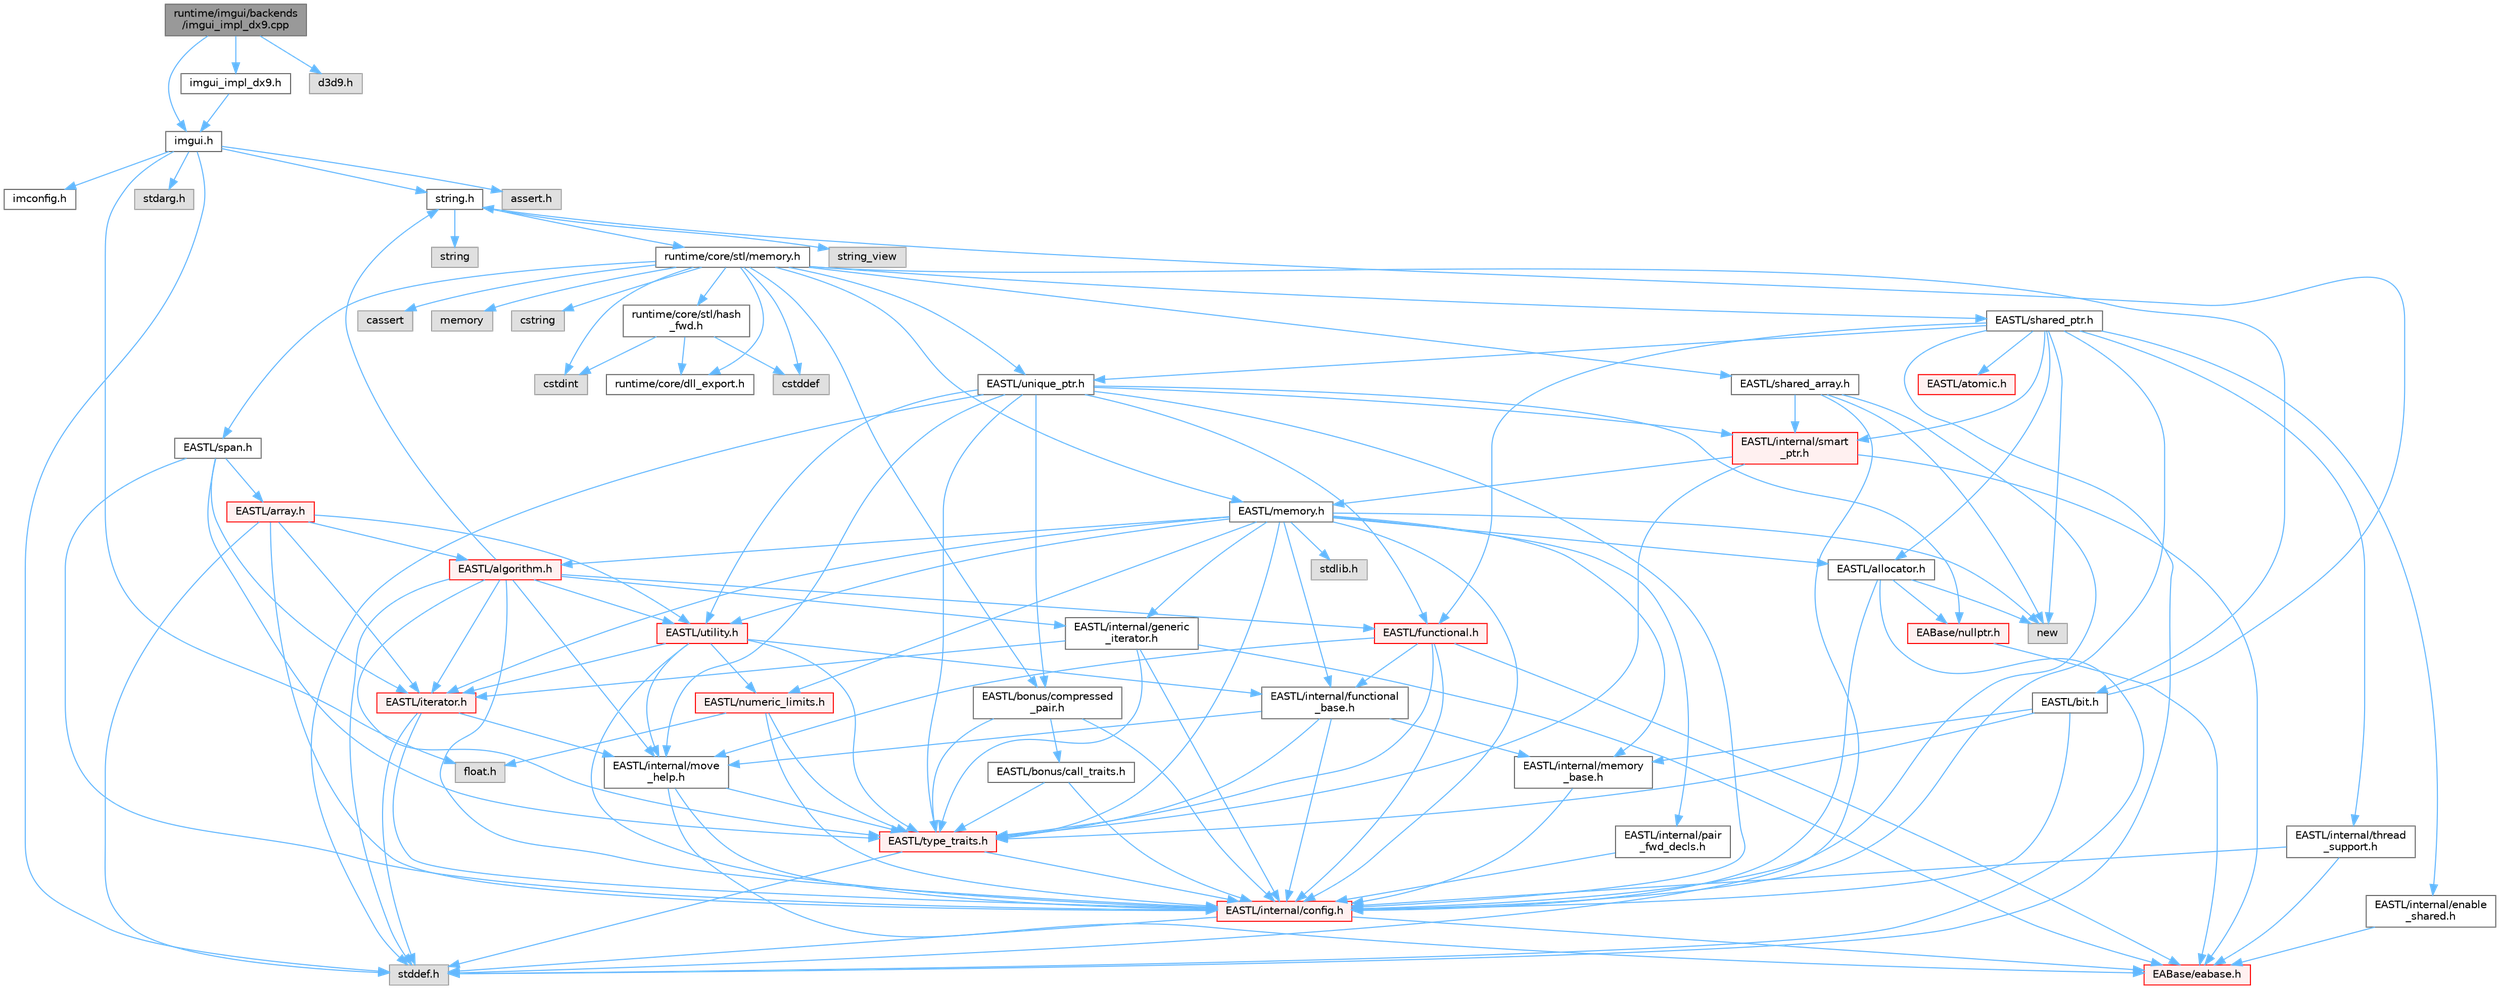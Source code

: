 digraph "runtime/imgui/backends/imgui_impl_dx9.cpp"
{
 // LATEX_PDF_SIZE
  bgcolor="transparent";
  edge [fontname=Helvetica,fontsize=10,labelfontname=Helvetica,labelfontsize=10];
  node [fontname=Helvetica,fontsize=10,shape=box,height=0.2,width=0.4];
  Node1 [id="Node000001",label="runtime/imgui/backends\l/imgui_impl_dx9.cpp",height=0.2,width=0.4,color="gray40", fillcolor="grey60", style="filled", fontcolor="black",tooltip=" "];
  Node1 -> Node2 [id="edge1_Node000001_Node000002",color="steelblue1",style="solid",tooltip=" "];
  Node2 [id="Node000002",label="imgui.h",height=0.2,width=0.4,color="grey40", fillcolor="white", style="filled",URL="$imgui_8h.html",tooltip=" "];
  Node2 -> Node3 [id="edge2_Node000002_Node000003",color="steelblue1",style="solid",tooltip=" "];
  Node3 [id="Node000003",label="imconfig.h",height=0.2,width=0.4,color="grey40", fillcolor="white", style="filled",URL="$imconfig_8h.html",tooltip=" "];
  Node2 -> Node4 [id="edge3_Node000002_Node000004",color="steelblue1",style="solid",tooltip=" "];
  Node4 [id="Node000004",label="float.h",height=0.2,width=0.4,color="grey60", fillcolor="#E0E0E0", style="filled",tooltip=" "];
  Node2 -> Node5 [id="edge4_Node000002_Node000005",color="steelblue1",style="solid",tooltip=" "];
  Node5 [id="Node000005",label="stdarg.h",height=0.2,width=0.4,color="grey60", fillcolor="#E0E0E0", style="filled",tooltip=" "];
  Node2 -> Node6 [id="edge5_Node000002_Node000006",color="steelblue1",style="solid",tooltip=" "];
  Node6 [id="Node000006",label="stddef.h",height=0.2,width=0.4,color="grey60", fillcolor="#E0E0E0", style="filled",tooltip=" "];
  Node2 -> Node7 [id="edge6_Node000002_Node000007",color="steelblue1",style="solid",tooltip=" "];
  Node7 [id="Node000007",label="string.h",height=0.2,width=0.4,color="grey40", fillcolor="white", style="filled",URL="$string_8h.html",tooltip=" "];
  Node7 -> Node8 [id="edge7_Node000007_Node000008",color="steelblue1",style="solid",tooltip=" "];
  Node8 [id="Node000008",label="string",height=0.2,width=0.4,color="grey60", fillcolor="#E0E0E0", style="filled",tooltip=" "];
  Node7 -> Node9 [id="edge8_Node000007_Node000009",color="steelblue1",style="solid",tooltip=" "];
  Node9 [id="Node000009",label="string_view",height=0.2,width=0.4,color="grey60", fillcolor="#E0E0E0", style="filled",tooltip=" "];
  Node7 -> Node10 [id="edge9_Node000007_Node000010",color="steelblue1",style="solid",tooltip=" "];
  Node10 [id="Node000010",label="runtime/core/stl/memory.h",height=0.2,width=0.4,color="grey40", fillcolor="white", style="filled",URL="$core_2stl_2memory_8h.html",tooltip=" "];
  Node10 -> Node11 [id="edge10_Node000010_Node000011",color="steelblue1",style="solid",tooltip=" "];
  Node11 [id="Node000011",label="cstddef",height=0.2,width=0.4,color="grey60", fillcolor="#E0E0E0", style="filled",tooltip=" "];
  Node10 -> Node12 [id="edge11_Node000010_Node000012",color="steelblue1",style="solid",tooltip=" "];
  Node12 [id="Node000012",label="cstdint",height=0.2,width=0.4,color="grey60", fillcolor="#E0E0E0", style="filled",tooltip=" "];
  Node10 -> Node13 [id="edge12_Node000010_Node000013",color="steelblue1",style="solid",tooltip=" "];
  Node13 [id="Node000013",label="cassert",height=0.2,width=0.4,color="grey60", fillcolor="#E0E0E0", style="filled",tooltip=" "];
  Node10 -> Node14 [id="edge13_Node000010_Node000014",color="steelblue1",style="solid",tooltip=" "];
  Node14 [id="Node000014",label="memory",height=0.2,width=0.4,color="grey60", fillcolor="#E0E0E0", style="filled",tooltip=" "];
  Node10 -> Node15 [id="edge14_Node000010_Node000015",color="steelblue1",style="solid",tooltip=" "];
  Node15 [id="Node000015",label="cstring",height=0.2,width=0.4,color="grey60", fillcolor="#E0E0E0", style="filled",tooltip=" "];
  Node10 -> Node16 [id="edge15_Node000010_Node000016",color="steelblue1",style="solid",tooltip=" "];
  Node16 [id="Node000016",label="EASTL/bit.h",height=0.2,width=0.4,color="grey40", fillcolor="white", style="filled",URL="$bit_8h.html",tooltip=" "];
  Node16 -> Node17 [id="edge16_Node000016_Node000017",color="steelblue1",style="solid",tooltip=" "];
  Node17 [id="Node000017",label="EASTL/internal/config.h",height=0.2,width=0.4,color="red", fillcolor="#FFF0F0", style="filled",URL="$config_8h.html",tooltip=" "];
  Node17 -> Node18 [id="edge17_Node000017_Node000018",color="steelblue1",style="solid",tooltip=" "];
  Node18 [id="Node000018",label="EABase/eabase.h",height=0.2,width=0.4,color="red", fillcolor="#FFF0F0", style="filled",URL="$eabase_8h.html",tooltip=" "];
  Node17 -> Node6 [id="edge18_Node000017_Node000006",color="steelblue1",style="solid",tooltip=" "];
  Node16 -> Node25 [id="edge19_Node000016_Node000025",color="steelblue1",style="solid",tooltip=" "];
  Node25 [id="Node000025",label="EASTL/internal/memory\l_base.h",height=0.2,width=0.4,color="grey40", fillcolor="white", style="filled",URL="$memory__base_8h.html",tooltip=" "];
  Node25 -> Node17 [id="edge20_Node000025_Node000017",color="steelblue1",style="solid",tooltip=" "];
  Node16 -> Node26 [id="edge21_Node000016_Node000026",color="steelblue1",style="solid",tooltip=" "];
  Node26 [id="Node000026",label="EASTL/type_traits.h",height=0.2,width=0.4,color="red", fillcolor="#FFF0F0", style="filled",URL="$_e_a_s_t_l_2include_2_e_a_s_t_l_2type__traits_8h.html",tooltip=" "];
  Node26 -> Node17 [id="edge22_Node000026_Node000017",color="steelblue1",style="solid",tooltip=" "];
  Node26 -> Node6 [id="edge23_Node000026_Node000006",color="steelblue1",style="solid",tooltip=" "];
  Node16 -> Node7 [id="edge24_Node000016_Node000007",color="steelblue1",style="solid",tooltip=" "];
  Node10 -> Node36 [id="edge25_Node000010_Node000036",color="steelblue1",style="solid",tooltip=" "];
  Node36 [id="Node000036",label="EASTL/memory.h",height=0.2,width=0.4,color="grey40", fillcolor="white", style="filled",URL="$_e_a_s_t_l_2include_2_e_a_s_t_l_2memory_8h.html",tooltip=" "];
  Node36 -> Node17 [id="edge26_Node000036_Node000017",color="steelblue1",style="solid",tooltip=" "];
  Node36 -> Node25 [id="edge27_Node000036_Node000025",color="steelblue1",style="solid",tooltip=" "];
  Node36 -> Node37 [id="edge28_Node000036_Node000037",color="steelblue1",style="solid",tooltip=" "];
  Node37 [id="Node000037",label="EASTL/internal/generic\l_iterator.h",height=0.2,width=0.4,color="grey40", fillcolor="white", style="filled",URL="$generic__iterator_8h.html",tooltip=" "];
  Node37 -> Node18 [id="edge29_Node000037_Node000018",color="steelblue1",style="solid",tooltip=" "];
  Node37 -> Node17 [id="edge30_Node000037_Node000017",color="steelblue1",style="solid",tooltip=" "];
  Node37 -> Node38 [id="edge31_Node000037_Node000038",color="steelblue1",style="solid",tooltip=" "];
  Node38 [id="Node000038",label="EASTL/iterator.h",height=0.2,width=0.4,color="red", fillcolor="#FFF0F0", style="filled",URL="$_e_a_s_t_l_2include_2_e_a_s_t_l_2iterator_8h.html",tooltip=" "];
  Node38 -> Node17 [id="edge32_Node000038_Node000017",color="steelblue1",style="solid",tooltip=" "];
  Node38 -> Node39 [id="edge33_Node000038_Node000039",color="steelblue1",style="solid",tooltip=" "];
  Node39 [id="Node000039",label="EASTL/internal/move\l_help.h",height=0.2,width=0.4,color="grey40", fillcolor="white", style="filled",URL="$move__help_8h.html",tooltip=" "];
  Node39 -> Node18 [id="edge34_Node000039_Node000018",color="steelblue1",style="solid",tooltip=" "];
  Node39 -> Node17 [id="edge35_Node000039_Node000017",color="steelblue1",style="solid",tooltip=" "];
  Node39 -> Node26 [id="edge36_Node000039_Node000026",color="steelblue1",style="solid",tooltip=" "];
  Node38 -> Node6 [id="edge37_Node000038_Node000006",color="steelblue1",style="solid",tooltip=" "];
  Node37 -> Node26 [id="edge38_Node000037_Node000026",color="steelblue1",style="solid",tooltip=" "];
  Node36 -> Node41 [id="edge39_Node000036_Node000041",color="steelblue1",style="solid",tooltip=" "];
  Node41 [id="Node000041",label="EASTL/internal/pair\l_fwd_decls.h",height=0.2,width=0.4,color="grey40", fillcolor="white", style="filled",URL="$pair__fwd__decls_8h.html",tooltip=" "];
  Node41 -> Node17 [id="edge40_Node000041_Node000017",color="steelblue1",style="solid",tooltip=" "];
  Node36 -> Node42 [id="edge41_Node000036_Node000042",color="steelblue1",style="solid",tooltip=" "];
  Node42 [id="Node000042",label="EASTL/internal/functional\l_base.h",height=0.2,width=0.4,color="grey40", fillcolor="white", style="filled",URL="$functional__base_8h.html",tooltip=" "];
  Node42 -> Node17 [id="edge42_Node000042_Node000017",color="steelblue1",style="solid",tooltip=" "];
  Node42 -> Node25 [id="edge43_Node000042_Node000025",color="steelblue1",style="solid",tooltip=" "];
  Node42 -> Node39 [id="edge44_Node000042_Node000039",color="steelblue1",style="solid",tooltip=" "];
  Node42 -> Node26 [id="edge45_Node000042_Node000026",color="steelblue1",style="solid",tooltip=" "];
  Node36 -> Node43 [id="edge46_Node000036_Node000043",color="steelblue1",style="solid",tooltip=" "];
  Node43 [id="Node000043",label="EASTL/algorithm.h",height=0.2,width=0.4,color="red", fillcolor="#FFF0F0", style="filled",URL="$_e_a_s_t_l_2include_2_e_a_s_t_l_2algorithm_8h.html",tooltip=" "];
  Node43 -> Node17 [id="edge47_Node000043_Node000017",color="steelblue1",style="solid",tooltip=" "];
  Node43 -> Node26 [id="edge48_Node000043_Node000026",color="steelblue1",style="solid",tooltip=" "];
  Node43 -> Node39 [id="edge49_Node000043_Node000039",color="steelblue1",style="solid",tooltip=" "];
  Node43 -> Node38 [id="edge50_Node000043_Node000038",color="steelblue1",style="solid",tooltip=" "];
  Node43 -> Node46 [id="edge51_Node000043_Node000046",color="steelblue1",style="solid",tooltip=" "];
  Node46 [id="Node000046",label="EASTL/functional.h",height=0.2,width=0.4,color="red", fillcolor="#FFF0F0", style="filled",URL="$_e_a_s_t_l_2include_2_e_a_s_t_l_2functional_8h.html",tooltip=" "];
  Node46 -> Node18 [id="edge52_Node000046_Node000018",color="steelblue1",style="solid",tooltip=" "];
  Node46 -> Node17 [id="edge53_Node000046_Node000017",color="steelblue1",style="solid",tooltip=" "];
  Node46 -> Node39 [id="edge54_Node000046_Node000039",color="steelblue1",style="solid",tooltip=" "];
  Node46 -> Node26 [id="edge55_Node000046_Node000026",color="steelblue1",style="solid",tooltip=" "];
  Node46 -> Node42 [id="edge56_Node000046_Node000042",color="steelblue1",style="solid",tooltip=" "];
  Node43 -> Node53 [id="edge57_Node000043_Node000053",color="steelblue1",style="solid",tooltip=" "];
  Node53 [id="Node000053",label="EASTL/utility.h",height=0.2,width=0.4,color="red", fillcolor="#FFF0F0", style="filled",URL="$_e_a_s_t_l_2include_2_e_a_s_t_l_2utility_8h.html",tooltip=" "];
  Node53 -> Node17 [id="edge58_Node000053_Node000017",color="steelblue1",style="solid",tooltip=" "];
  Node53 -> Node26 [id="edge59_Node000053_Node000026",color="steelblue1",style="solid",tooltip=" "];
  Node53 -> Node38 [id="edge60_Node000053_Node000038",color="steelblue1",style="solid",tooltip=" "];
  Node53 -> Node54 [id="edge61_Node000053_Node000054",color="steelblue1",style="solid",tooltip=" "];
  Node54 [id="Node000054",label="EASTL/numeric_limits.h",height=0.2,width=0.4,color="red", fillcolor="#FFF0F0", style="filled",URL="$numeric__limits_8h.html",tooltip=" "];
  Node54 -> Node17 [id="edge62_Node000054_Node000017",color="steelblue1",style="solid",tooltip=" "];
  Node54 -> Node26 [id="edge63_Node000054_Node000026",color="steelblue1",style="solid",tooltip=" "];
  Node54 -> Node4 [id="edge64_Node000054_Node000004",color="steelblue1",style="solid",tooltip=" "];
  Node53 -> Node42 [id="edge65_Node000053_Node000042",color="steelblue1",style="solid",tooltip=" "];
  Node53 -> Node39 [id="edge66_Node000053_Node000039",color="steelblue1",style="solid",tooltip=" "];
  Node43 -> Node37 [id="edge67_Node000043_Node000037",color="steelblue1",style="solid",tooltip=" "];
  Node43 -> Node6 [id="edge68_Node000043_Node000006",color="steelblue1",style="solid",tooltip=" "];
  Node43 -> Node7 [id="edge69_Node000043_Node000007",color="steelblue1",style="solid",tooltip=" "];
  Node36 -> Node26 [id="edge70_Node000036_Node000026",color="steelblue1",style="solid",tooltip=" "];
  Node36 -> Node50 [id="edge71_Node000036_Node000050",color="steelblue1",style="solid",tooltip=" "];
  Node50 [id="Node000050",label="EASTL/allocator.h",height=0.2,width=0.4,color="grey40", fillcolor="white", style="filled",URL="$allocator_8h.html",tooltip=" "];
  Node50 -> Node17 [id="edge72_Node000050_Node000017",color="steelblue1",style="solid",tooltip=" "];
  Node50 -> Node28 [id="edge73_Node000050_Node000028",color="steelblue1",style="solid",tooltip=" "];
  Node28 [id="Node000028",label="EABase/nullptr.h",height=0.2,width=0.4,color="red", fillcolor="#FFF0F0", style="filled",URL="$nullptr_8h.html",tooltip=" "];
  Node28 -> Node18 [id="edge74_Node000028_Node000018",color="steelblue1",style="solid",tooltip=" "];
  Node50 -> Node6 [id="edge75_Node000050_Node000006",color="steelblue1",style="solid",tooltip=" "];
  Node50 -> Node51 [id="edge76_Node000050_Node000051",color="steelblue1",style="solid",tooltip=" "];
  Node51 [id="Node000051",label="new",height=0.2,width=0.4,color="grey60", fillcolor="#E0E0E0", style="filled",tooltip=" "];
  Node36 -> Node38 [id="edge77_Node000036_Node000038",color="steelblue1",style="solid",tooltip=" "];
  Node36 -> Node53 [id="edge78_Node000036_Node000053",color="steelblue1",style="solid",tooltip=" "];
  Node36 -> Node54 [id="edge79_Node000036_Node000054",color="steelblue1",style="solid",tooltip=" "];
  Node36 -> Node62 [id="edge80_Node000036_Node000062",color="steelblue1",style="solid",tooltip=" "];
  Node62 [id="Node000062",label="stdlib.h",height=0.2,width=0.4,color="grey60", fillcolor="#E0E0E0", style="filled",tooltip=" "];
  Node36 -> Node51 [id="edge81_Node000036_Node000051",color="steelblue1",style="solid",tooltip=" "];
  Node10 -> Node63 [id="edge82_Node000010_Node000063",color="steelblue1",style="solid",tooltip=" "];
  Node63 [id="Node000063",label="EASTL/shared_array.h",height=0.2,width=0.4,color="grey40", fillcolor="white", style="filled",URL="$shared__array_8h.html",tooltip=" "];
  Node63 -> Node17 [id="edge83_Node000063_Node000017",color="steelblue1",style="solid",tooltip=" "];
  Node63 -> Node64 [id="edge84_Node000063_Node000064",color="steelblue1",style="solid",tooltip=" "];
  Node64 [id="Node000064",label="EASTL/internal/smart\l_ptr.h",height=0.2,width=0.4,color="red", fillcolor="#FFF0F0", style="filled",URL="$smart__ptr_8h.html",tooltip=" "];
  Node64 -> Node18 [id="edge85_Node000064_Node000018",color="steelblue1",style="solid",tooltip=" "];
  Node64 -> Node36 [id="edge86_Node000064_Node000036",color="steelblue1",style="solid",tooltip=" "];
  Node64 -> Node26 [id="edge87_Node000064_Node000026",color="steelblue1",style="solid",tooltip=" "];
  Node63 -> Node51 [id="edge88_Node000063_Node000051",color="steelblue1",style="solid",tooltip=" "];
  Node63 -> Node6 [id="edge89_Node000063_Node000006",color="steelblue1",style="solid",tooltip=" "];
  Node10 -> Node66 [id="edge90_Node000010_Node000066",color="steelblue1",style="solid",tooltip=" "];
  Node66 [id="Node000066",label="EASTL/unique_ptr.h",height=0.2,width=0.4,color="grey40", fillcolor="white", style="filled",URL="$unique__ptr_8h.html",tooltip=" "];
  Node66 -> Node28 [id="edge91_Node000066_Node000028",color="steelblue1",style="solid",tooltip=" "];
  Node66 -> Node67 [id="edge92_Node000066_Node000067",color="steelblue1",style="solid",tooltip=" "];
  Node67 [id="Node000067",label="EASTL/bonus/compressed\l_pair.h",height=0.2,width=0.4,color="grey40", fillcolor="white", style="filled",URL="$compressed__pair_8h.html",tooltip=" "];
  Node67 -> Node17 [id="edge93_Node000067_Node000017",color="steelblue1",style="solid",tooltip=" "];
  Node67 -> Node26 [id="edge94_Node000067_Node000026",color="steelblue1",style="solid",tooltip=" "];
  Node67 -> Node68 [id="edge95_Node000067_Node000068",color="steelblue1",style="solid",tooltip=" "];
  Node68 [id="Node000068",label="EASTL/bonus/call_traits.h",height=0.2,width=0.4,color="grey40", fillcolor="white", style="filled",URL="$call__traits_8h.html",tooltip=" "];
  Node68 -> Node17 [id="edge96_Node000068_Node000017",color="steelblue1",style="solid",tooltip=" "];
  Node68 -> Node26 [id="edge97_Node000068_Node000026",color="steelblue1",style="solid",tooltip=" "];
  Node66 -> Node46 [id="edge98_Node000066_Node000046",color="steelblue1",style="solid",tooltip=" "];
  Node66 -> Node17 [id="edge99_Node000066_Node000017",color="steelblue1",style="solid",tooltip=" "];
  Node66 -> Node39 [id="edge100_Node000066_Node000039",color="steelblue1",style="solid",tooltip=" "];
  Node66 -> Node64 [id="edge101_Node000066_Node000064",color="steelblue1",style="solid",tooltip=" "];
  Node66 -> Node26 [id="edge102_Node000066_Node000026",color="steelblue1",style="solid",tooltip=" "];
  Node66 -> Node53 [id="edge103_Node000066_Node000053",color="steelblue1",style="solid",tooltip=" "];
  Node66 -> Node6 [id="edge104_Node000066_Node000006",color="steelblue1",style="solid",tooltip=" "];
  Node10 -> Node69 [id="edge105_Node000010_Node000069",color="steelblue1",style="solid",tooltip=" "];
  Node69 [id="Node000069",label="EASTL/shared_ptr.h",height=0.2,width=0.4,color="grey40", fillcolor="white", style="filled",URL="$shared__ptr_8h.html",tooltip=" "];
  Node69 -> Node17 [id="edge106_Node000069_Node000017",color="steelblue1",style="solid",tooltip=" "];
  Node69 -> Node64 [id="edge107_Node000069_Node000064",color="steelblue1",style="solid",tooltip=" "];
  Node69 -> Node70 [id="edge108_Node000069_Node000070",color="steelblue1",style="solid",tooltip=" "];
  Node70 [id="Node000070",label="EASTL/internal/thread\l_support.h",height=0.2,width=0.4,color="grey40", fillcolor="white", style="filled",URL="$thread__support_8h.html",tooltip=" "];
  Node70 -> Node18 [id="edge109_Node000070_Node000018",color="steelblue1",style="solid",tooltip=" "];
  Node70 -> Node17 [id="edge110_Node000070_Node000017",color="steelblue1",style="solid",tooltip=" "];
  Node69 -> Node66 [id="edge111_Node000069_Node000066",color="steelblue1",style="solid",tooltip=" "];
  Node69 -> Node46 [id="edge112_Node000069_Node000046",color="steelblue1",style="solid",tooltip=" "];
  Node69 -> Node50 [id="edge113_Node000069_Node000050",color="steelblue1",style="solid",tooltip=" "];
  Node69 -> Node71 [id="edge114_Node000069_Node000071",color="steelblue1",style="solid",tooltip=" "];
  Node71 [id="Node000071",label="EASTL/atomic.h",height=0.2,width=0.4,color="red", fillcolor="#FFF0F0", style="filled",URL="$_e_a_s_t_l_2include_2_e_a_s_t_l_2atomic_8h.html",tooltip=" "];
  Node69 -> Node51 [id="edge115_Node000069_Node000051",color="steelblue1",style="solid",tooltip=" "];
  Node69 -> Node6 [id="edge116_Node000069_Node000006",color="steelblue1",style="solid",tooltip=" "];
  Node69 -> Node148 [id="edge117_Node000069_Node000148",color="steelblue1",style="solid",tooltip=" "];
  Node148 [id="Node000148",label="EASTL/internal/enable\l_shared.h",height=0.2,width=0.4,color="grey40", fillcolor="white", style="filled",URL="$enable__shared_8h.html",tooltip=" "];
  Node148 -> Node18 [id="edge118_Node000148_Node000018",color="steelblue1",style="solid",tooltip=" "];
  Node10 -> Node149 [id="edge119_Node000010_Node000149",color="steelblue1",style="solid",tooltip=" "];
  Node149 [id="Node000149",label="EASTL/span.h",height=0.2,width=0.4,color="grey40", fillcolor="white", style="filled",URL="$span_8h.html",tooltip=" "];
  Node149 -> Node17 [id="edge120_Node000149_Node000017",color="steelblue1",style="solid",tooltip=" "];
  Node149 -> Node26 [id="edge121_Node000149_Node000026",color="steelblue1",style="solid",tooltip=" "];
  Node149 -> Node38 [id="edge122_Node000149_Node000038",color="steelblue1",style="solid",tooltip=" "];
  Node149 -> Node150 [id="edge123_Node000149_Node000150",color="steelblue1",style="solid",tooltip=" "];
  Node150 [id="Node000150",label="EASTL/array.h",height=0.2,width=0.4,color="red", fillcolor="#FFF0F0", style="filled",URL="$array_8h.html",tooltip=" "];
  Node150 -> Node17 [id="edge124_Node000150_Node000017",color="steelblue1",style="solid",tooltip=" "];
  Node150 -> Node38 [id="edge125_Node000150_Node000038",color="steelblue1",style="solid",tooltip=" "];
  Node150 -> Node43 [id="edge126_Node000150_Node000043",color="steelblue1",style="solid",tooltip=" "];
  Node150 -> Node53 [id="edge127_Node000150_Node000053",color="steelblue1",style="solid",tooltip=" "];
  Node150 -> Node6 [id="edge128_Node000150_Node000006",color="steelblue1",style="solid",tooltip=" "];
  Node10 -> Node67 [id="edge129_Node000010_Node000067",color="steelblue1",style="solid",tooltip=" "];
  Node10 -> Node152 [id="edge130_Node000010_Node000152",color="steelblue1",style="solid",tooltip=" "];
  Node152 [id="Node000152",label="runtime/core/dll_export.h",height=0.2,width=0.4,color="grey40", fillcolor="white", style="filled",URL="$dll__export_8h.html",tooltip=" "];
  Node10 -> Node153 [id="edge131_Node000010_Node000153",color="steelblue1",style="solid",tooltip=" "];
  Node153 [id="Node000153",label="runtime/core/stl/hash\l_fwd.h",height=0.2,width=0.4,color="grey40", fillcolor="white", style="filled",URL="$hash__fwd_8h.html",tooltip=" "];
  Node153 -> Node11 [id="edge132_Node000153_Node000011",color="steelblue1",style="solid",tooltip=" "];
  Node153 -> Node12 [id="edge133_Node000153_Node000012",color="steelblue1",style="solid",tooltip=" "];
  Node153 -> Node152 [id="edge134_Node000153_Node000152",color="steelblue1",style="solid",tooltip=" "];
  Node2 -> Node154 [id="edge135_Node000002_Node000154",color="steelblue1",style="solid",tooltip=" "];
  Node154 [id="Node000154",label="assert.h",height=0.2,width=0.4,color="grey60", fillcolor="#E0E0E0", style="filled",tooltip=" "];
  Node1 -> Node155 [id="edge136_Node000001_Node000155",color="steelblue1",style="solid",tooltip=" "];
  Node155 [id="Node000155",label="imgui_impl_dx9.h",height=0.2,width=0.4,color="grey40", fillcolor="white", style="filled",URL="$imgui__impl__dx9_8h.html",tooltip=" "];
  Node155 -> Node2 [id="edge137_Node000155_Node000002",color="steelblue1",style="solid",tooltip=" "];
  Node1 -> Node156 [id="edge138_Node000001_Node000156",color="steelblue1",style="solid",tooltip=" "];
  Node156 [id="Node000156",label="d3d9.h",height=0.2,width=0.4,color="grey60", fillcolor="#E0E0E0", style="filled",tooltip=" "];
}

